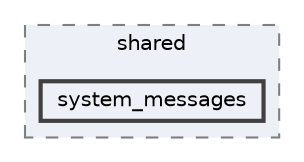 digraph "lib/shared/system_messages"
{
 // LATEX_PDF_SIZE
  bgcolor="transparent";
  edge [fontname=Helvetica,fontsize=10,labelfontname=Helvetica,labelfontsize=10];
  node [fontname=Helvetica,fontsize=10,shape=box,height=0.2,width=0.4];
  compound=true
  subgraph clusterdir_0ce1951afc5b1d55c9adea1f4ae57fb4 {
    graph [ bgcolor="#edf0f7", pencolor="grey50", label="shared", fontname=Helvetica,fontsize=10 style="filled,dashed", URL="dir_0ce1951afc5b1d55c9adea1f4ae57fb4.html",tooltip=""]
  dir_d63f58e25adc299a39ab1922a981f3b5 [label="system_messages", fillcolor="#edf0f7", color="grey25", style="filled,bold", URL="dir_d63f58e25adc299a39ab1922a981f3b5.html",tooltip=""];
  }
}
